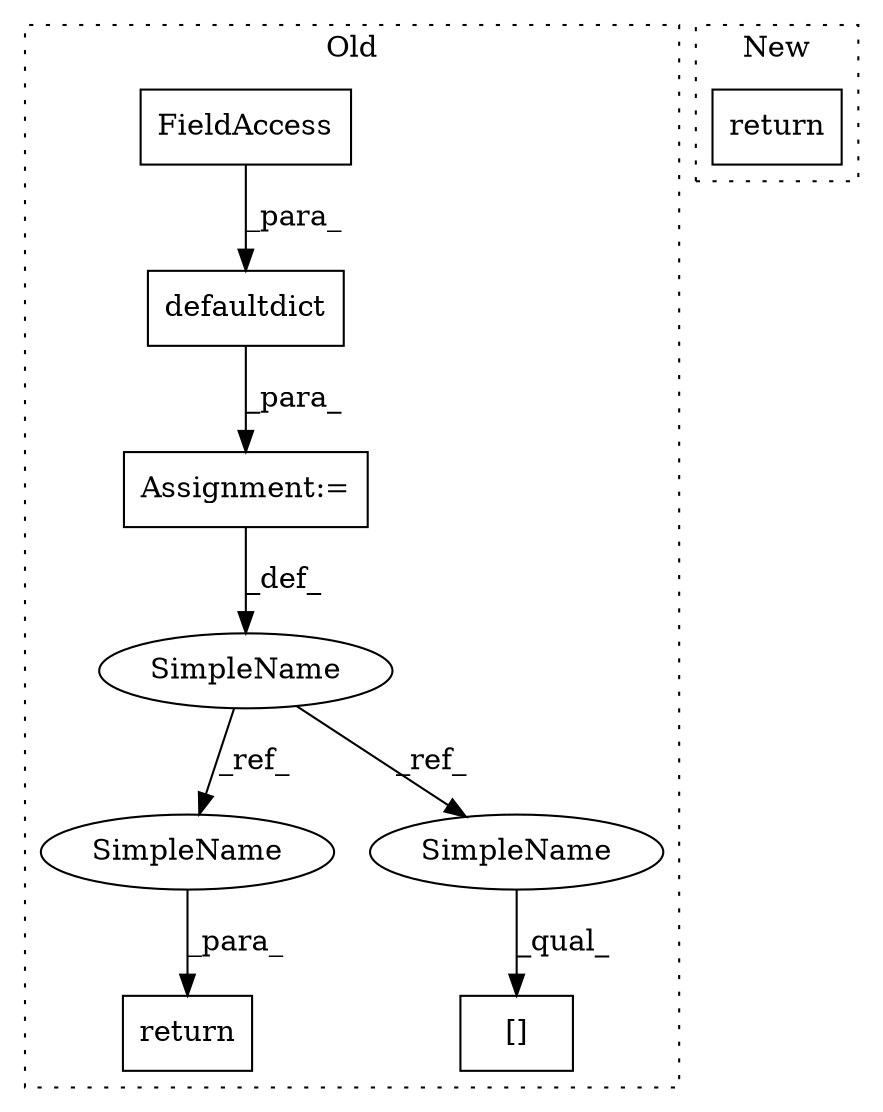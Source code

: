 digraph G {
subgraph cluster0 {
1 [label="defaultdict" a="32" s="12416,12431" l="12,1" shape="box"];
3 [label="Assignment:=" a="7" s="12415" l="1" shape="box"];
4 [label="[]" a="2" s="12438,12451" l="9,1" shape="box"];
5 [label="return" a="41" s="12580" l="7" shape="box"];
6 [label="FieldAccess" a="22" s="12428" l="3" shape="box"];
7 [label="SimpleName" a="42" s="12407" l="8" shape="ellipse"];
8 [label="SimpleName" a="42" s="12587" l="8" shape="ellipse"];
9 [label="SimpleName" a="42" s="12438" l="8" shape="ellipse"];
label = "Old";
style="dotted";
}
subgraph cluster1 {
2 [label="return" a="41" s="9515" l="7" shape="box"];
label = "New";
style="dotted";
}
1 -> 3 [label="_para_"];
3 -> 7 [label="_def_"];
6 -> 1 [label="_para_"];
7 -> 8 [label="_ref_"];
7 -> 9 [label="_ref_"];
8 -> 5 [label="_para_"];
9 -> 4 [label="_qual_"];
}